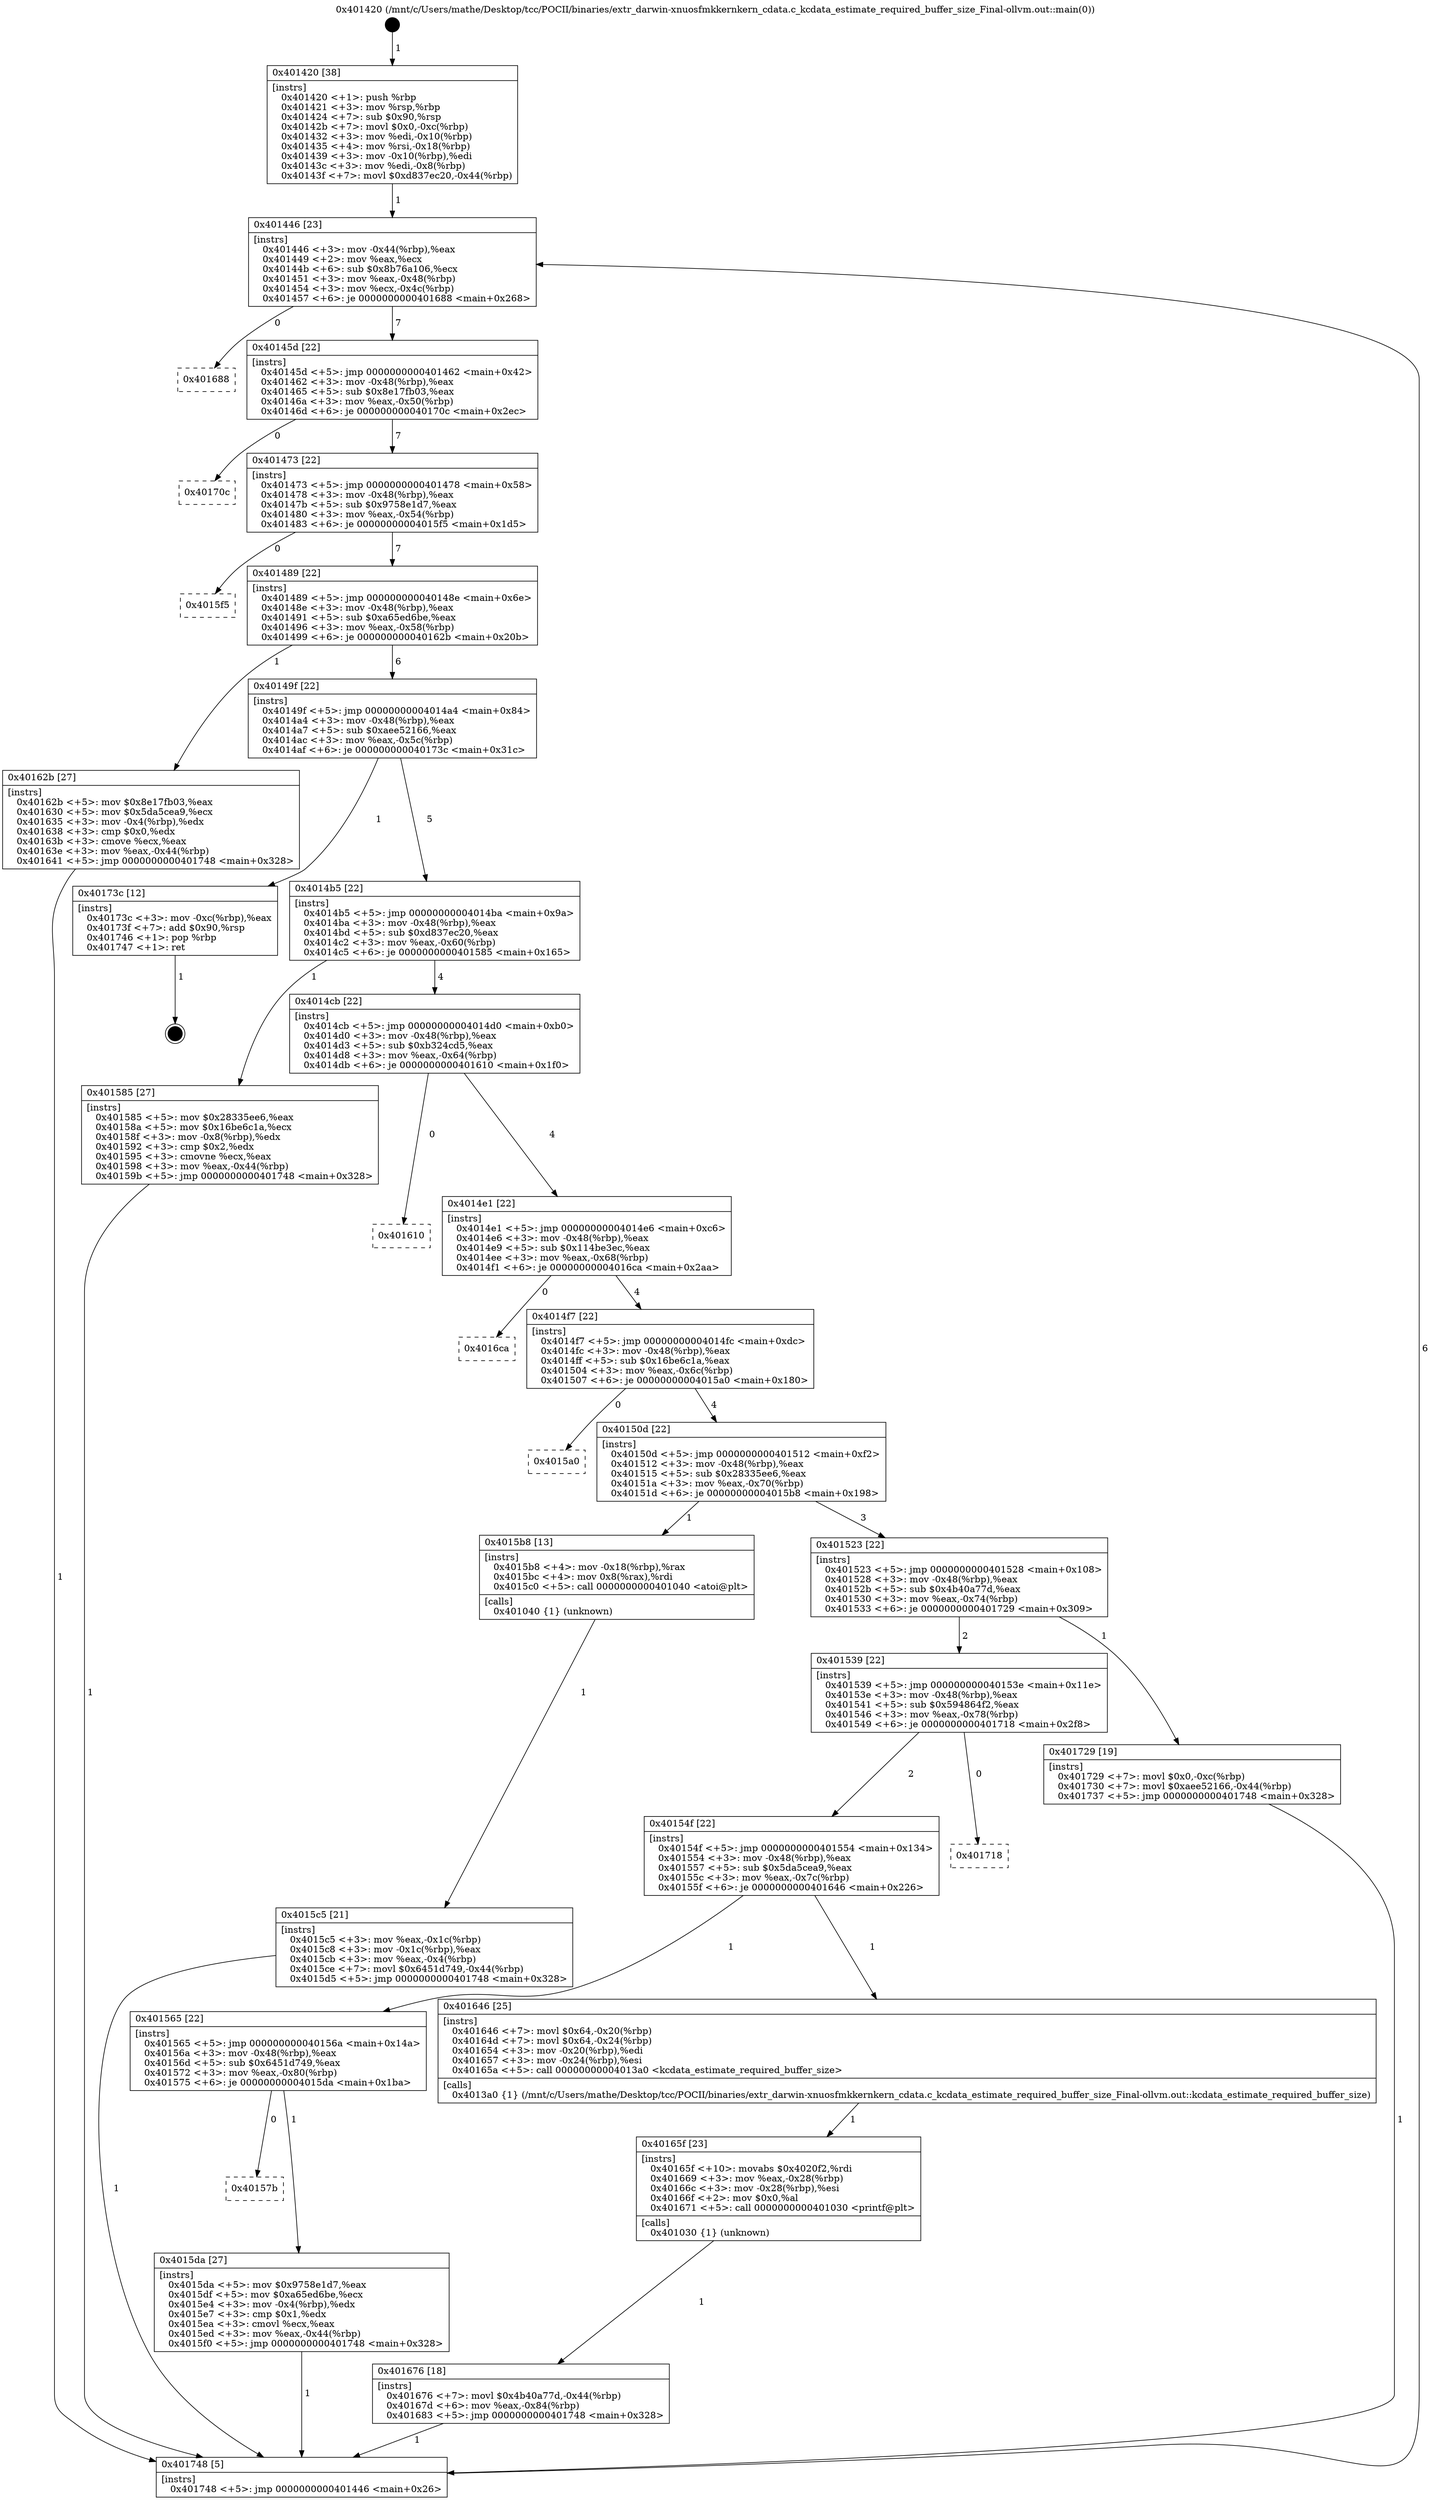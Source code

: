 digraph "0x401420" {
  label = "0x401420 (/mnt/c/Users/mathe/Desktop/tcc/POCII/binaries/extr_darwin-xnuosfmkkernkern_cdata.c_kcdata_estimate_required_buffer_size_Final-ollvm.out::main(0))"
  labelloc = "t"
  node[shape=record]

  Entry [label="",width=0.3,height=0.3,shape=circle,fillcolor=black,style=filled]
  "0x401446" [label="{
     0x401446 [23]\l
     | [instrs]\l
     &nbsp;&nbsp;0x401446 \<+3\>: mov -0x44(%rbp),%eax\l
     &nbsp;&nbsp;0x401449 \<+2\>: mov %eax,%ecx\l
     &nbsp;&nbsp;0x40144b \<+6\>: sub $0x8b76a106,%ecx\l
     &nbsp;&nbsp;0x401451 \<+3\>: mov %eax,-0x48(%rbp)\l
     &nbsp;&nbsp;0x401454 \<+3\>: mov %ecx,-0x4c(%rbp)\l
     &nbsp;&nbsp;0x401457 \<+6\>: je 0000000000401688 \<main+0x268\>\l
  }"]
  "0x401688" [label="{
     0x401688\l
  }", style=dashed]
  "0x40145d" [label="{
     0x40145d [22]\l
     | [instrs]\l
     &nbsp;&nbsp;0x40145d \<+5\>: jmp 0000000000401462 \<main+0x42\>\l
     &nbsp;&nbsp;0x401462 \<+3\>: mov -0x48(%rbp),%eax\l
     &nbsp;&nbsp;0x401465 \<+5\>: sub $0x8e17fb03,%eax\l
     &nbsp;&nbsp;0x40146a \<+3\>: mov %eax,-0x50(%rbp)\l
     &nbsp;&nbsp;0x40146d \<+6\>: je 000000000040170c \<main+0x2ec\>\l
  }"]
  Exit [label="",width=0.3,height=0.3,shape=circle,fillcolor=black,style=filled,peripheries=2]
  "0x40170c" [label="{
     0x40170c\l
  }", style=dashed]
  "0x401473" [label="{
     0x401473 [22]\l
     | [instrs]\l
     &nbsp;&nbsp;0x401473 \<+5\>: jmp 0000000000401478 \<main+0x58\>\l
     &nbsp;&nbsp;0x401478 \<+3\>: mov -0x48(%rbp),%eax\l
     &nbsp;&nbsp;0x40147b \<+5\>: sub $0x9758e1d7,%eax\l
     &nbsp;&nbsp;0x401480 \<+3\>: mov %eax,-0x54(%rbp)\l
     &nbsp;&nbsp;0x401483 \<+6\>: je 00000000004015f5 \<main+0x1d5\>\l
  }"]
  "0x401676" [label="{
     0x401676 [18]\l
     | [instrs]\l
     &nbsp;&nbsp;0x401676 \<+7\>: movl $0x4b40a77d,-0x44(%rbp)\l
     &nbsp;&nbsp;0x40167d \<+6\>: mov %eax,-0x84(%rbp)\l
     &nbsp;&nbsp;0x401683 \<+5\>: jmp 0000000000401748 \<main+0x328\>\l
  }"]
  "0x4015f5" [label="{
     0x4015f5\l
  }", style=dashed]
  "0x401489" [label="{
     0x401489 [22]\l
     | [instrs]\l
     &nbsp;&nbsp;0x401489 \<+5\>: jmp 000000000040148e \<main+0x6e\>\l
     &nbsp;&nbsp;0x40148e \<+3\>: mov -0x48(%rbp),%eax\l
     &nbsp;&nbsp;0x401491 \<+5\>: sub $0xa65ed6be,%eax\l
     &nbsp;&nbsp;0x401496 \<+3\>: mov %eax,-0x58(%rbp)\l
     &nbsp;&nbsp;0x401499 \<+6\>: je 000000000040162b \<main+0x20b\>\l
  }"]
  "0x40165f" [label="{
     0x40165f [23]\l
     | [instrs]\l
     &nbsp;&nbsp;0x40165f \<+10\>: movabs $0x4020f2,%rdi\l
     &nbsp;&nbsp;0x401669 \<+3\>: mov %eax,-0x28(%rbp)\l
     &nbsp;&nbsp;0x40166c \<+3\>: mov -0x28(%rbp),%esi\l
     &nbsp;&nbsp;0x40166f \<+2\>: mov $0x0,%al\l
     &nbsp;&nbsp;0x401671 \<+5\>: call 0000000000401030 \<printf@plt\>\l
     | [calls]\l
     &nbsp;&nbsp;0x401030 \{1\} (unknown)\l
  }"]
  "0x40162b" [label="{
     0x40162b [27]\l
     | [instrs]\l
     &nbsp;&nbsp;0x40162b \<+5\>: mov $0x8e17fb03,%eax\l
     &nbsp;&nbsp;0x401630 \<+5\>: mov $0x5da5cea9,%ecx\l
     &nbsp;&nbsp;0x401635 \<+3\>: mov -0x4(%rbp),%edx\l
     &nbsp;&nbsp;0x401638 \<+3\>: cmp $0x0,%edx\l
     &nbsp;&nbsp;0x40163b \<+3\>: cmove %ecx,%eax\l
     &nbsp;&nbsp;0x40163e \<+3\>: mov %eax,-0x44(%rbp)\l
     &nbsp;&nbsp;0x401641 \<+5\>: jmp 0000000000401748 \<main+0x328\>\l
  }"]
  "0x40149f" [label="{
     0x40149f [22]\l
     | [instrs]\l
     &nbsp;&nbsp;0x40149f \<+5\>: jmp 00000000004014a4 \<main+0x84\>\l
     &nbsp;&nbsp;0x4014a4 \<+3\>: mov -0x48(%rbp),%eax\l
     &nbsp;&nbsp;0x4014a7 \<+5\>: sub $0xaee52166,%eax\l
     &nbsp;&nbsp;0x4014ac \<+3\>: mov %eax,-0x5c(%rbp)\l
     &nbsp;&nbsp;0x4014af \<+6\>: je 000000000040173c \<main+0x31c\>\l
  }"]
  "0x40157b" [label="{
     0x40157b\l
  }", style=dashed]
  "0x40173c" [label="{
     0x40173c [12]\l
     | [instrs]\l
     &nbsp;&nbsp;0x40173c \<+3\>: mov -0xc(%rbp),%eax\l
     &nbsp;&nbsp;0x40173f \<+7\>: add $0x90,%rsp\l
     &nbsp;&nbsp;0x401746 \<+1\>: pop %rbp\l
     &nbsp;&nbsp;0x401747 \<+1\>: ret\l
  }"]
  "0x4014b5" [label="{
     0x4014b5 [22]\l
     | [instrs]\l
     &nbsp;&nbsp;0x4014b5 \<+5\>: jmp 00000000004014ba \<main+0x9a\>\l
     &nbsp;&nbsp;0x4014ba \<+3\>: mov -0x48(%rbp),%eax\l
     &nbsp;&nbsp;0x4014bd \<+5\>: sub $0xd837ec20,%eax\l
     &nbsp;&nbsp;0x4014c2 \<+3\>: mov %eax,-0x60(%rbp)\l
     &nbsp;&nbsp;0x4014c5 \<+6\>: je 0000000000401585 \<main+0x165\>\l
  }"]
  "0x4015da" [label="{
     0x4015da [27]\l
     | [instrs]\l
     &nbsp;&nbsp;0x4015da \<+5\>: mov $0x9758e1d7,%eax\l
     &nbsp;&nbsp;0x4015df \<+5\>: mov $0xa65ed6be,%ecx\l
     &nbsp;&nbsp;0x4015e4 \<+3\>: mov -0x4(%rbp),%edx\l
     &nbsp;&nbsp;0x4015e7 \<+3\>: cmp $0x1,%edx\l
     &nbsp;&nbsp;0x4015ea \<+3\>: cmovl %ecx,%eax\l
     &nbsp;&nbsp;0x4015ed \<+3\>: mov %eax,-0x44(%rbp)\l
     &nbsp;&nbsp;0x4015f0 \<+5\>: jmp 0000000000401748 \<main+0x328\>\l
  }"]
  "0x401585" [label="{
     0x401585 [27]\l
     | [instrs]\l
     &nbsp;&nbsp;0x401585 \<+5\>: mov $0x28335ee6,%eax\l
     &nbsp;&nbsp;0x40158a \<+5\>: mov $0x16be6c1a,%ecx\l
     &nbsp;&nbsp;0x40158f \<+3\>: mov -0x8(%rbp),%edx\l
     &nbsp;&nbsp;0x401592 \<+3\>: cmp $0x2,%edx\l
     &nbsp;&nbsp;0x401595 \<+3\>: cmovne %ecx,%eax\l
     &nbsp;&nbsp;0x401598 \<+3\>: mov %eax,-0x44(%rbp)\l
     &nbsp;&nbsp;0x40159b \<+5\>: jmp 0000000000401748 \<main+0x328\>\l
  }"]
  "0x4014cb" [label="{
     0x4014cb [22]\l
     | [instrs]\l
     &nbsp;&nbsp;0x4014cb \<+5\>: jmp 00000000004014d0 \<main+0xb0\>\l
     &nbsp;&nbsp;0x4014d0 \<+3\>: mov -0x48(%rbp),%eax\l
     &nbsp;&nbsp;0x4014d3 \<+5\>: sub $0xb324cd5,%eax\l
     &nbsp;&nbsp;0x4014d8 \<+3\>: mov %eax,-0x64(%rbp)\l
     &nbsp;&nbsp;0x4014db \<+6\>: je 0000000000401610 \<main+0x1f0\>\l
  }"]
  "0x401748" [label="{
     0x401748 [5]\l
     | [instrs]\l
     &nbsp;&nbsp;0x401748 \<+5\>: jmp 0000000000401446 \<main+0x26\>\l
  }"]
  "0x401420" [label="{
     0x401420 [38]\l
     | [instrs]\l
     &nbsp;&nbsp;0x401420 \<+1\>: push %rbp\l
     &nbsp;&nbsp;0x401421 \<+3\>: mov %rsp,%rbp\l
     &nbsp;&nbsp;0x401424 \<+7\>: sub $0x90,%rsp\l
     &nbsp;&nbsp;0x40142b \<+7\>: movl $0x0,-0xc(%rbp)\l
     &nbsp;&nbsp;0x401432 \<+3\>: mov %edi,-0x10(%rbp)\l
     &nbsp;&nbsp;0x401435 \<+4\>: mov %rsi,-0x18(%rbp)\l
     &nbsp;&nbsp;0x401439 \<+3\>: mov -0x10(%rbp),%edi\l
     &nbsp;&nbsp;0x40143c \<+3\>: mov %edi,-0x8(%rbp)\l
     &nbsp;&nbsp;0x40143f \<+7\>: movl $0xd837ec20,-0x44(%rbp)\l
  }"]
  "0x401565" [label="{
     0x401565 [22]\l
     | [instrs]\l
     &nbsp;&nbsp;0x401565 \<+5\>: jmp 000000000040156a \<main+0x14a\>\l
     &nbsp;&nbsp;0x40156a \<+3\>: mov -0x48(%rbp),%eax\l
     &nbsp;&nbsp;0x40156d \<+5\>: sub $0x6451d749,%eax\l
     &nbsp;&nbsp;0x401572 \<+3\>: mov %eax,-0x80(%rbp)\l
     &nbsp;&nbsp;0x401575 \<+6\>: je 00000000004015da \<main+0x1ba\>\l
  }"]
  "0x401610" [label="{
     0x401610\l
  }", style=dashed]
  "0x4014e1" [label="{
     0x4014e1 [22]\l
     | [instrs]\l
     &nbsp;&nbsp;0x4014e1 \<+5\>: jmp 00000000004014e6 \<main+0xc6\>\l
     &nbsp;&nbsp;0x4014e6 \<+3\>: mov -0x48(%rbp),%eax\l
     &nbsp;&nbsp;0x4014e9 \<+5\>: sub $0x114be3ec,%eax\l
     &nbsp;&nbsp;0x4014ee \<+3\>: mov %eax,-0x68(%rbp)\l
     &nbsp;&nbsp;0x4014f1 \<+6\>: je 00000000004016ca \<main+0x2aa\>\l
  }"]
  "0x401646" [label="{
     0x401646 [25]\l
     | [instrs]\l
     &nbsp;&nbsp;0x401646 \<+7\>: movl $0x64,-0x20(%rbp)\l
     &nbsp;&nbsp;0x40164d \<+7\>: movl $0x64,-0x24(%rbp)\l
     &nbsp;&nbsp;0x401654 \<+3\>: mov -0x20(%rbp),%edi\l
     &nbsp;&nbsp;0x401657 \<+3\>: mov -0x24(%rbp),%esi\l
     &nbsp;&nbsp;0x40165a \<+5\>: call 00000000004013a0 \<kcdata_estimate_required_buffer_size\>\l
     | [calls]\l
     &nbsp;&nbsp;0x4013a0 \{1\} (/mnt/c/Users/mathe/Desktop/tcc/POCII/binaries/extr_darwin-xnuosfmkkernkern_cdata.c_kcdata_estimate_required_buffer_size_Final-ollvm.out::kcdata_estimate_required_buffer_size)\l
  }"]
  "0x4016ca" [label="{
     0x4016ca\l
  }", style=dashed]
  "0x4014f7" [label="{
     0x4014f7 [22]\l
     | [instrs]\l
     &nbsp;&nbsp;0x4014f7 \<+5\>: jmp 00000000004014fc \<main+0xdc\>\l
     &nbsp;&nbsp;0x4014fc \<+3\>: mov -0x48(%rbp),%eax\l
     &nbsp;&nbsp;0x4014ff \<+5\>: sub $0x16be6c1a,%eax\l
     &nbsp;&nbsp;0x401504 \<+3\>: mov %eax,-0x6c(%rbp)\l
     &nbsp;&nbsp;0x401507 \<+6\>: je 00000000004015a0 \<main+0x180\>\l
  }"]
  "0x40154f" [label="{
     0x40154f [22]\l
     | [instrs]\l
     &nbsp;&nbsp;0x40154f \<+5\>: jmp 0000000000401554 \<main+0x134\>\l
     &nbsp;&nbsp;0x401554 \<+3\>: mov -0x48(%rbp),%eax\l
     &nbsp;&nbsp;0x401557 \<+5\>: sub $0x5da5cea9,%eax\l
     &nbsp;&nbsp;0x40155c \<+3\>: mov %eax,-0x7c(%rbp)\l
     &nbsp;&nbsp;0x40155f \<+6\>: je 0000000000401646 \<main+0x226\>\l
  }"]
  "0x4015a0" [label="{
     0x4015a0\l
  }", style=dashed]
  "0x40150d" [label="{
     0x40150d [22]\l
     | [instrs]\l
     &nbsp;&nbsp;0x40150d \<+5\>: jmp 0000000000401512 \<main+0xf2\>\l
     &nbsp;&nbsp;0x401512 \<+3\>: mov -0x48(%rbp),%eax\l
     &nbsp;&nbsp;0x401515 \<+5\>: sub $0x28335ee6,%eax\l
     &nbsp;&nbsp;0x40151a \<+3\>: mov %eax,-0x70(%rbp)\l
     &nbsp;&nbsp;0x40151d \<+6\>: je 00000000004015b8 \<main+0x198\>\l
  }"]
  "0x401718" [label="{
     0x401718\l
  }", style=dashed]
  "0x4015b8" [label="{
     0x4015b8 [13]\l
     | [instrs]\l
     &nbsp;&nbsp;0x4015b8 \<+4\>: mov -0x18(%rbp),%rax\l
     &nbsp;&nbsp;0x4015bc \<+4\>: mov 0x8(%rax),%rdi\l
     &nbsp;&nbsp;0x4015c0 \<+5\>: call 0000000000401040 \<atoi@plt\>\l
     | [calls]\l
     &nbsp;&nbsp;0x401040 \{1\} (unknown)\l
  }"]
  "0x401523" [label="{
     0x401523 [22]\l
     | [instrs]\l
     &nbsp;&nbsp;0x401523 \<+5\>: jmp 0000000000401528 \<main+0x108\>\l
     &nbsp;&nbsp;0x401528 \<+3\>: mov -0x48(%rbp),%eax\l
     &nbsp;&nbsp;0x40152b \<+5\>: sub $0x4b40a77d,%eax\l
     &nbsp;&nbsp;0x401530 \<+3\>: mov %eax,-0x74(%rbp)\l
     &nbsp;&nbsp;0x401533 \<+6\>: je 0000000000401729 \<main+0x309\>\l
  }"]
  "0x4015c5" [label="{
     0x4015c5 [21]\l
     | [instrs]\l
     &nbsp;&nbsp;0x4015c5 \<+3\>: mov %eax,-0x1c(%rbp)\l
     &nbsp;&nbsp;0x4015c8 \<+3\>: mov -0x1c(%rbp),%eax\l
     &nbsp;&nbsp;0x4015cb \<+3\>: mov %eax,-0x4(%rbp)\l
     &nbsp;&nbsp;0x4015ce \<+7\>: movl $0x6451d749,-0x44(%rbp)\l
     &nbsp;&nbsp;0x4015d5 \<+5\>: jmp 0000000000401748 \<main+0x328\>\l
  }"]
  "0x401539" [label="{
     0x401539 [22]\l
     | [instrs]\l
     &nbsp;&nbsp;0x401539 \<+5\>: jmp 000000000040153e \<main+0x11e\>\l
     &nbsp;&nbsp;0x40153e \<+3\>: mov -0x48(%rbp),%eax\l
     &nbsp;&nbsp;0x401541 \<+5\>: sub $0x594864f2,%eax\l
     &nbsp;&nbsp;0x401546 \<+3\>: mov %eax,-0x78(%rbp)\l
     &nbsp;&nbsp;0x401549 \<+6\>: je 0000000000401718 \<main+0x2f8\>\l
  }"]
  "0x401729" [label="{
     0x401729 [19]\l
     | [instrs]\l
     &nbsp;&nbsp;0x401729 \<+7\>: movl $0x0,-0xc(%rbp)\l
     &nbsp;&nbsp;0x401730 \<+7\>: movl $0xaee52166,-0x44(%rbp)\l
     &nbsp;&nbsp;0x401737 \<+5\>: jmp 0000000000401748 \<main+0x328\>\l
  }"]
  Entry -> "0x401420" [label=" 1"]
  "0x401446" -> "0x401688" [label=" 0"]
  "0x401446" -> "0x40145d" [label=" 7"]
  "0x40173c" -> Exit [label=" 1"]
  "0x40145d" -> "0x40170c" [label=" 0"]
  "0x40145d" -> "0x401473" [label=" 7"]
  "0x401729" -> "0x401748" [label=" 1"]
  "0x401473" -> "0x4015f5" [label=" 0"]
  "0x401473" -> "0x401489" [label=" 7"]
  "0x401676" -> "0x401748" [label=" 1"]
  "0x401489" -> "0x40162b" [label=" 1"]
  "0x401489" -> "0x40149f" [label=" 6"]
  "0x40165f" -> "0x401676" [label=" 1"]
  "0x40149f" -> "0x40173c" [label=" 1"]
  "0x40149f" -> "0x4014b5" [label=" 5"]
  "0x401646" -> "0x40165f" [label=" 1"]
  "0x4014b5" -> "0x401585" [label=" 1"]
  "0x4014b5" -> "0x4014cb" [label=" 4"]
  "0x401585" -> "0x401748" [label=" 1"]
  "0x401420" -> "0x401446" [label=" 1"]
  "0x401748" -> "0x401446" [label=" 6"]
  "0x40162b" -> "0x401748" [label=" 1"]
  "0x4014cb" -> "0x401610" [label=" 0"]
  "0x4014cb" -> "0x4014e1" [label=" 4"]
  "0x401565" -> "0x40157b" [label=" 0"]
  "0x4014e1" -> "0x4016ca" [label=" 0"]
  "0x4014e1" -> "0x4014f7" [label=" 4"]
  "0x401565" -> "0x4015da" [label=" 1"]
  "0x4014f7" -> "0x4015a0" [label=" 0"]
  "0x4014f7" -> "0x40150d" [label=" 4"]
  "0x40154f" -> "0x401565" [label=" 1"]
  "0x40150d" -> "0x4015b8" [label=" 1"]
  "0x40150d" -> "0x401523" [label=" 3"]
  "0x4015b8" -> "0x4015c5" [label=" 1"]
  "0x4015c5" -> "0x401748" [label=" 1"]
  "0x40154f" -> "0x401646" [label=" 1"]
  "0x401523" -> "0x401729" [label=" 1"]
  "0x401523" -> "0x401539" [label=" 2"]
  "0x4015da" -> "0x401748" [label=" 1"]
  "0x401539" -> "0x401718" [label=" 0"]
  "0x401539" -> "0x40154f" [label=" 2"]
}
